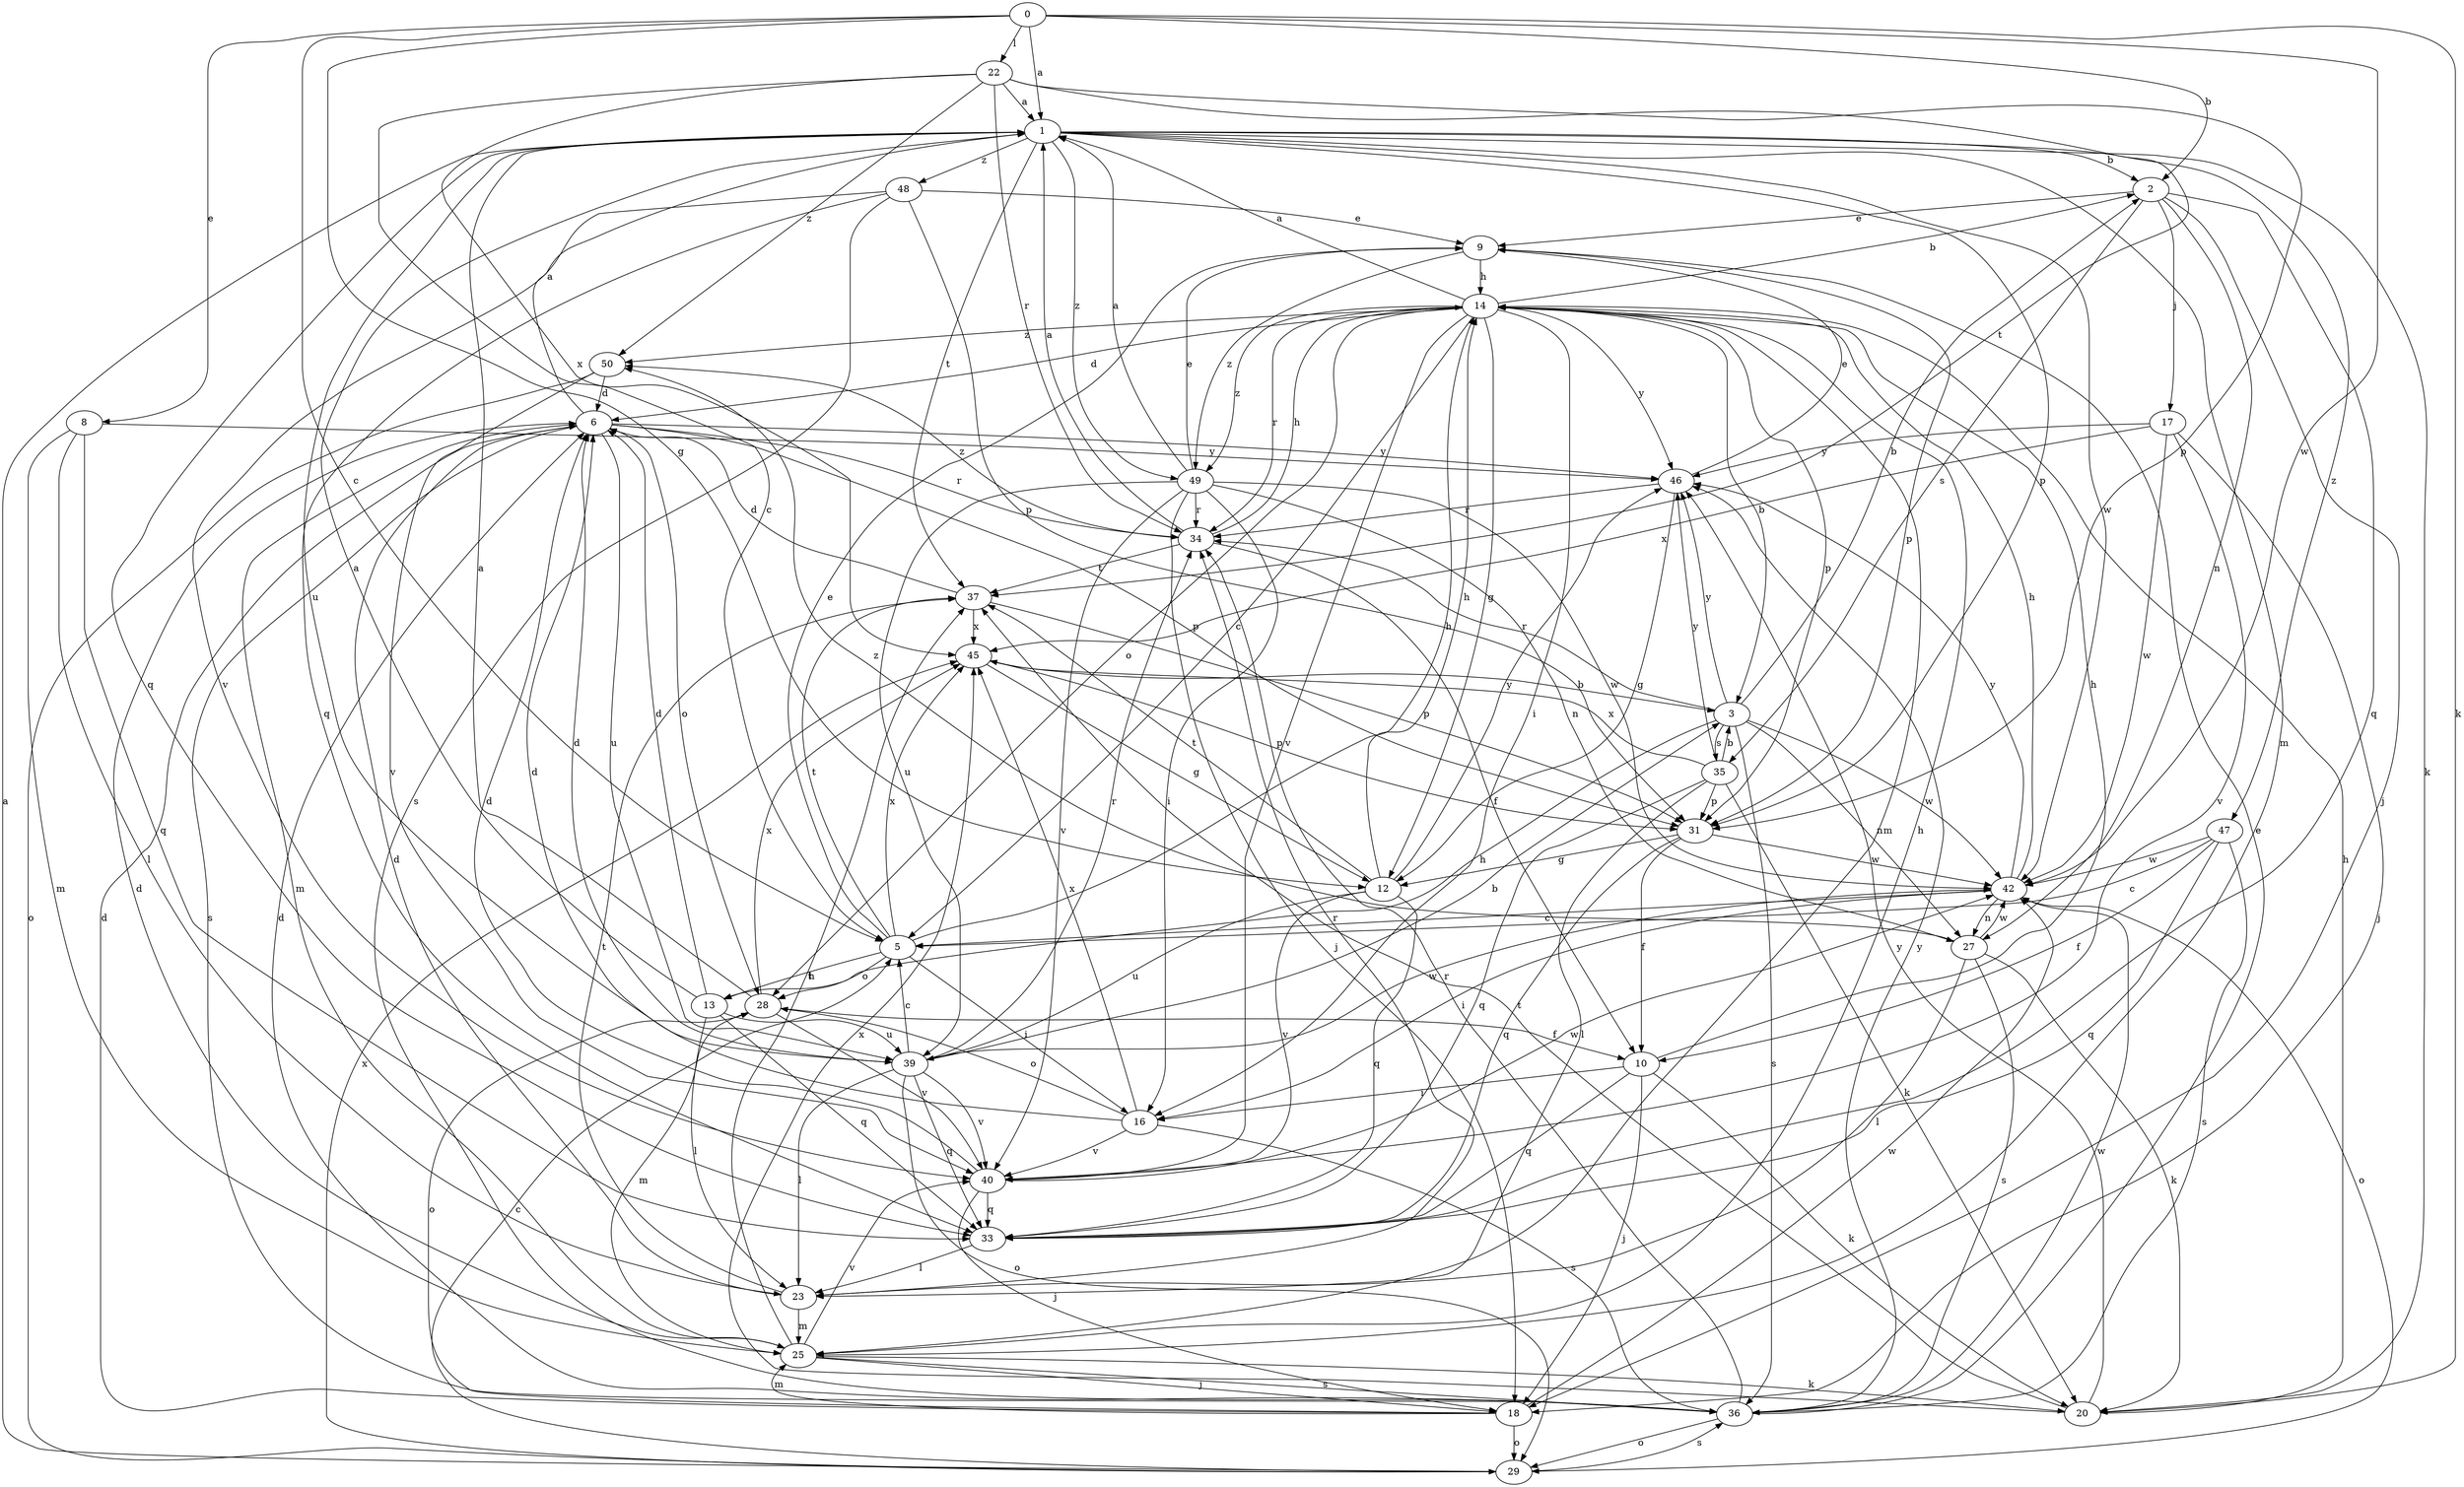 strict digraph  {
0;
1;
2;
3;
5;
6;
8;
9;
10;
12;
13;
14;
16;
17;
18;
20;
22;
23;
25;
27;
28;
29;
31;
33;
34;
35;
36;
37;
39;
40;
42;
45;
46;
47;
48;
49;
50;
0 -> 1  [label=a];
0 -> 2  [label=b];
0 -> 5  [label=c];
0 -> 8  [label=e];
0 -> 12  [label=g];
0 -> 20  [label=k];
0 -> 22  [label=l];
0 -> 42  [label=w];
1 -> 2  [label=b];
1 -> 20  [label=k];
1 -> 25  [label=m];
1 -> 31  [label=p];
1 -> 33  [label=q];
1 -> 37  [label=t];
1 -> 39  [label=u];
1 -> 42  [label=w];
1 -> 47  [label=z];
1 -> 48  [label=z];
1 -> 49  [label=z];
2 -> 9  [label=e];
2 -> 17  [label=j];
2 -> 18  [label=j];
2 -> 27  [label=n];
2 -> 33  [label=q];
2 -> 35  [label=s];
3 -> 2  [label=b];
3 -> 13  [label=h];
3 -> 27  [label=n];
3 -> 34  [label=r];
3 -> 35  [label=s];
3 -> 36  [label=s];
3 -> 42  [label=w];
3 -> 46  [label=y];
5 -> 9  [label=e];
5 -> 13  [label=h];
5 -> 14  [label=h];
5 -> 16  [label=i];
5 -> 28  [label=o];
5 -> 37  [label=t];
5 -> 45  [label=x];
6 -> 1  [label=a];
6 -> 25  [label=m];
6 -> 28  [label=o];
6 -> 31  [label=p];
6 -> 34  [label=r];
6 -> 36  [label=s];
6 -> 39  [label=u];
6 -> 46  [label=y];
8 -> 23  [label=l];
8 -> 25  [label=m];
8 -> 33  [label=q];
8 -> 46  [label=y];
9 -> 14  [label=h];
9 -> 31  [label=p];
9 -> 49  [label=z];
10 -> 14  [label=h];
10 -> 16  [label=i];
10 -> 18  [label=j];
10 -> 20  [label=k];
10 -> 33  [label=q];
12 -> 14  [label=h];
12 -> 33  [label=q];
12 -> 37  [label=t];
12 -> 39  [label=u];
12 -> 40  [label=v];
12 -> 46  [label=y];
13 -> 1  [label=a];
13 -> 6  [label=d];
13 -> 23  [label=l];
13 -> 33  [label=q];
13 -> 39  [label=u];
14 -> 1  [label=a];
14 -> 2  [label=b];
14 -> 3  [label=b];
14 -> 5  [label=c];
14 -> 6  [label=d];
14 -> 12  [label=g];
14 -> 16  [label=i];
14 -> 25  [label=m];
14 -> 28  [label=o];
14 -> 31  [label=p];
14 -> 34  [label=r];
14 -> 40  [label=v];
14 -> 46  [label=y];
14 -> 49  [label=z];
14 -> 50  [label=z];
16 -> 6  [label=d];
16 -> 28  [label=o];
16 -> 36  [label=s];
16 -> 40  [label=v];
16 -> 45  [label=x];
17 -> 18  [label=j];
17 -> 40  [label=v];
17 -> 42  [label=w];
17 -> 45  [label=x];
17 -> 46  [label=y];
18 -> 6  [label=d];
18 -> 25  [label=m];
18 -> 28  [label=o];
18 -> 29  [label=o];
18 -> 42  [label=w];
20 -> 14  [label=h];
20 -> 37  [label=t];
20 -> 45  [label=x];
20 -> 46  [label=y];
22 -> 1  [label=a];
22 -> 5  [label=c];
22 -> 31  [label=p];
22 -> 34  [label=r];
22 -> 37  [label=t];
22 -> 45  [label=x];
22 -> 50  [label=z];
23 -> 6  [label=d];
23 -> 25  [label=m];
23 -> 34  [label=r];
23 -> 37  [label=t];
25 -> 6  [label=d];
25 -> 14  [label=h];
25 -> 18  [label=j];
25 -> 20  [label=k];
25 -> 36  [label=s];
25 -> 37  [label=t];
25 -> 40  [label=v];
27 -> 20  [label=k];
27 -> 23  [label=l];
27 -> 36  [label=s];
27 -> 42  [label=w];
27 -> 50  [label=z];
28 -> 1  [label=a];
28 -> 10  [label=f];
28 -> 25  [label=m];
28 -> 40  [label=v];
28 -> 45  [label=x];
29 -> 1  [label=a];
29 -> 5  [label=c];
29 -> 36  [label=s];
29 -> 45  [label=x];
31 -> 10  [label=f];
31 -> 12  [label=g];
31 -> 33  [label=q];
31 -> 42  [label=w];
33 -> 23  [label=l];
34 -> 1  [label=a];
34 -> 10  [label=f];
34 -> 14  [label=h];
34 -> 37  [label=t];
34 -> 50  [label=z];
35 -> 3  [label=b];
35 -> 20  [label=k];
35 -> 23  [label=l];
35 -> 31  [label=p];
35 -> 33  [label=q];
35 -> 45  [label=x];
35 -> 46  [label=y];
36 -> 6  [label=d];
36 -> 9  [label=e];
36 -> 29  [label=o];
36 -> 34  [label=r];
36 -> 42  [label=w];
36 -> 46  [label=y];
37 -> 6  [label=d];
37 -> 31  [label=p];
37 -> 45  [label=x];
39 -> 3  [label=b];
39 -> 5  [label=c];
39 -> 6  [label=d];
39 -> 23  [label=l];
39 -> 29  [label=o];
39 -> 33  [label=q];
39 -> 34  [label=r];
39 -> 40  [label=v];
39 -> 42  [label=w];
40 -> 6  [label=d];
40 -> 18  [label=j];
40 -> 33  [label=q];
40 -> 42  [label=w];
42 -> 5  [label=c];
42 -> 14  [label=h];
42 -> 16  [label=i];
42 -> 27  [label=n];
42 -> 29  [label=o];
42 -> 46  [label=y];
45 -> 3  [label=b];
45 -> 12  [label=g];
45 -> 31  [label=p];
46 -> 9  [label=e];
46 -> 12  [label=g];
46 -> 34  [label=r];
47 -> 5  [label=c];
47 -> 10  [label=f];
47 -> 33  [label=q];
47 -> 36  [label=s];
47 -> 42  [label=w];
48 -> 9  [label=e];
48 -> 31  [label=p];
48 -> 33  [label=q];
48 -> 36  [label=s];
48 -> 40  [label=v];
49 -> 1  [label=a];
49 -> 9  [label=e];
49 -> 16  [label=i];
49 -> 18  [label=j];
49 -> 27  [label=n];
49 -> 34  [label=r];
49 -> 39  [label=u];
49 -> 40  [label=v];
49 -> 42  [label=w];
50 -> 6  [label=d];
50 -> 29  [label=o];
50 -> 40  [label=v];
}
